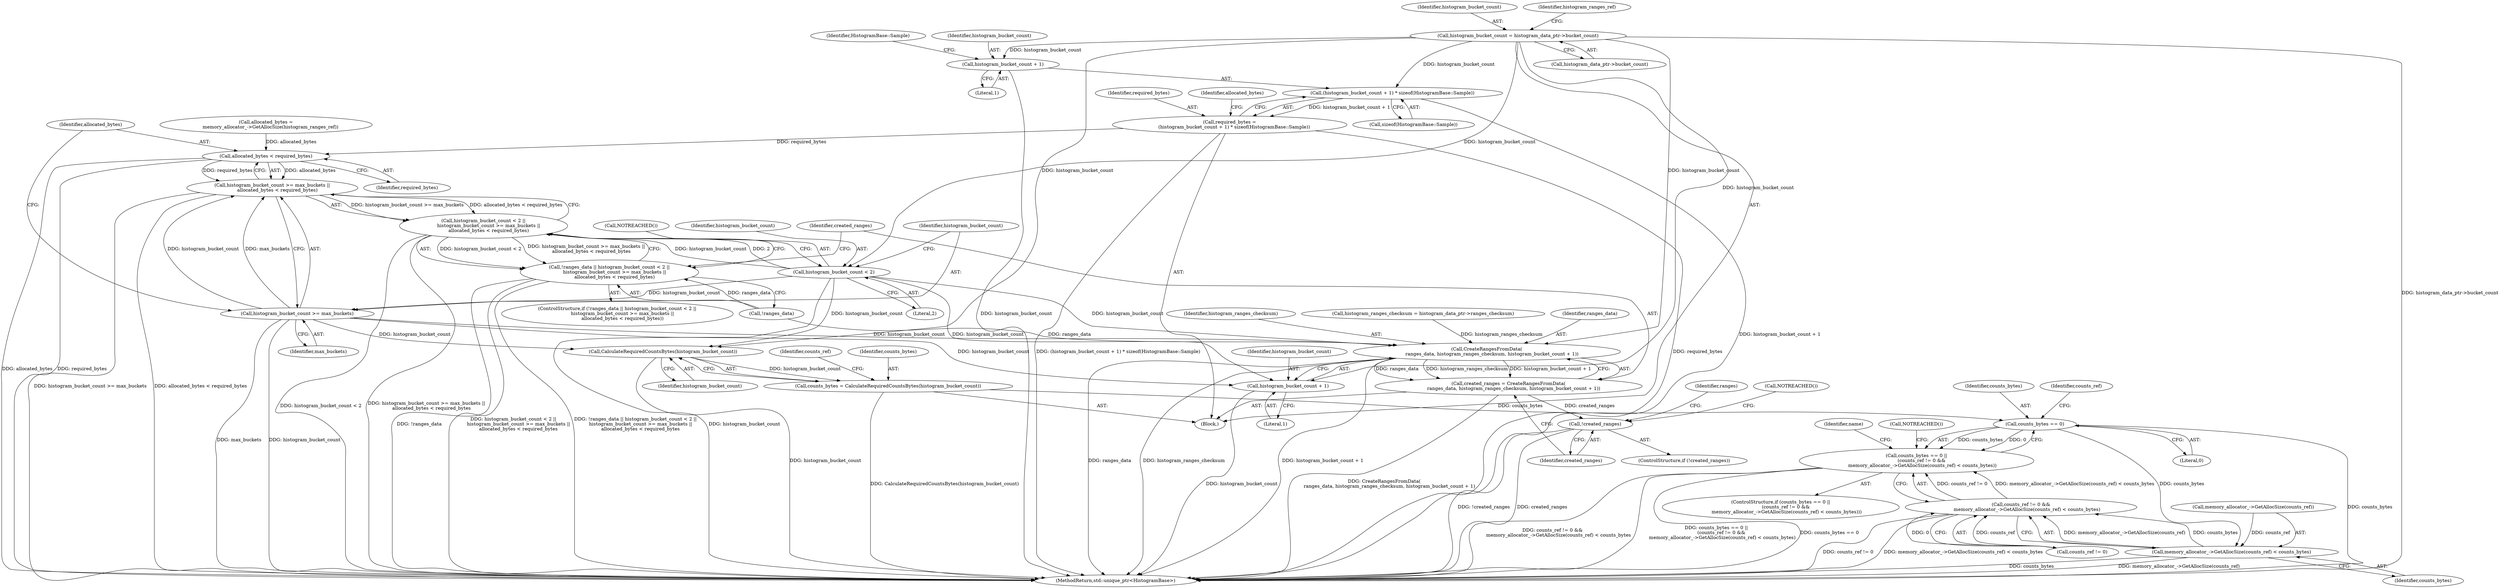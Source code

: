 digraph "0_Chrome_3f38b2253b19f9f9595f79fb92bfb5077e7b1959_1@pointer" {
"1000167" [label="(Call,histogram_bucket_count = histogram_data_ptr->bucket_count)"];
"1000205" [label="(Call,(histogram_bucket_count + 1) * sizeof(HistogramBase::Sample))"];
"1000203" [label="(Call,required_bytes =\n      (histogram_bucket_count + 1) * sizeof(HistogramBase::Sample))"];
"1000228" [label="(Call,allocated_bytes < required_bytes)"];
"1000224" [label="(Call,histogram_bucket_count >= max_buckets ||\n       allocated_bytes < required_bytes)"];
"1000220" [label="(Call,histogram_bucket_count < 2 ||\n       histogram_bucket_count >= max_buckets ||\n       allocated_bytes < required_bytes)"];
"1000217" [label="(Call,!ranges_data || histogram_bucket_count < 2 ||\n       histogram_bucket_count >= max_buckets ||\n       allocated_bytes < required_bytes)"];
"1000206" [label="(Call,histogram_bucket_count + 1)"];
"1000221" [label="(Call,histogram_bucket_count < 2)"];
"1000225" [label="(Call,histogram_bucket_count >= max_buckets)"];
"1000238" [label="(Call,CreateRangesFromData(\n       ranges_data, histogram_ranges_checksum, histogram_bucket_count + 1))"];
"1000236" [label="(Call,created_ranges = CreateRangesFromData(\n       ranges_data, histogram_ranges_checksum, histogram_bucket_count + 1))"];
"1000245" [label="(Call,!created_ranges)"];
"1000241" [label="(Call,histogram_bucket_count + 1)"];
"1000259" [label="(Call,CalculateRequiredCountsBytes(histogram_bucket_count))"];
"1000257" [label="(Call,counts_bytes = CalculateRequiredCountsBytes(histogram_bucket_count))"];
"1000271" [label="(Call,counts_bytes == 0)"];
"1000270" [label="(Call,counts_bytes == 0 ||\n       (counts_ref != 0 &&\n        memory_allocator_->GetAllocSize(counts_ref) < counts_bytes))"];
"1000278" [label="(Call,memory_allocator_->GetAllocSize(counts_ref) < counts_bytes)"];
"1000274" [label="(Call,counts_ref != 0 &&\n        memory_allocator_->GetAllocSize(counts_ref) < counts_bytes)"];
"1000278" [label="(Call,memory_allocator_->GetAllocSize(counts_ref) < counts_bytes)"];
"1000279" [label="(Call,memory_allocator_->GetAllocSize(counts_ref))"];
"1000242" [label="(Identifier,histogram_bucket_count)"];
"1000224" [label="(Call,histogram_bucket_count >= max_buckets ||\n       allocated_bytes < required_bytes)"];
"1000243" [label="(Literal,1)"];
"1000220" [label="(Call,histogram_bucket_count < 2 ||\n       histogram_bucket_count >= max_buckets ||\n       allocated_bytes < required_bytes)"];
"1000221" [label="(Call,histogram_bucket_count < 2)"];
"1000258" [label="(Identifier,counts_bytes)"];
"1000246" [label="(Identifier,created_ranges)"];
"1000281" [label="(Identifier,counts_bytes)"];
"1000257" [label="(Call,counts_bytes = CalculateRequiredCountsBytes(histogram_bucket_count))"];
"1000232" [label="(Call,NOTREACHED())"];
"1000273" [label="(Literal,0)"];
"1000212" [label="(Call,allocated_bytes =\n      memory_allocator_->GetAllocSize(histogram_ranges_ref))"];
"1000223" [label="(Literal,2)"];
"1000167" [label="(Call,histogram_bucket_count = histogram_data_ptr->bucket_count)"];
"1000270" [label="(Call,counts_bytes == 0 ||\n       (counts_ref != 0 &&\n        memory_allocator_->GetAllocSize(counts_ref) < counts_bytes))"];
"1000222" [label="(Identifier,histogram_bucket_count)"];
"1000205" [label="(Call,(histogram_bucket_count + 1) * sizeof(HistogramBase::Sample))"];
"1000206" [label="(Call,histogram_bucket_count + 1)"];
"1000225" [label="(Call,histogram_bucket_count >= max_buckets)"];
"1000248" [label="(Call,NOTREACHED())"];
"1000204" [label="(Identifier,required_bytes)"];
"1000213" [label="(Identifier,allocated_bytes)"];
"1000210" [label="(Identifier,HistogramBase::Sample)"];
"1000271" [label="(Call,counts_bytes == 0)"];
"1000290" [label="(Identifier,name)"];
"1000216" [label="(ControlStructure,if (!ranges_data || histogram_bucket_count < 2 ||\n       histogram_bucket_count >= max_buckets ||\n       allocated_bytes < required_bytes))"];
"1000390" [label="(MethodReturn,std::unique_ptr<HistogramBase>)"];
"1000169" [label="(Call,histogram_data_ptr->bucket_count)"];
"1000203" [label="(Call,required_bytes =\n      (histogram_bucket_count + 1) * sizeof(HistogramBase::Sample))"];
"1000230" [label="(Identifier,required_bytes)"];
"1000245" [label="(Call,!created_ranges)"];
"1000237" [label="(Identifier,created_ranges)"];
"1000217" [label="(Call,!ranges_data || histogram_bucket_count < 2 ||\n       histogram_bucket_count >= max_buckets ||\n       allocated_bytes < required_bytes)"];
"1000229" [label="(Identifier,allocated_bytes)"];
"1000240" [label="(Identifier,histogram_ranges_checksum)"];
"1000207" [label="(Identifier,histogram_bucket_count)"];
"1000168" [label="(Identifier,histogram_bucket_count)"];
"1000103" [label="(Block,)"];
"1000228" [label="(Call,allocated_bytes < required_bytes)"];
"1000275" [label="(Call,counts_ref != 0)"];
"1000241" [label="(Call,histogram_bucket_count + 1)"];
"1000244" [label="(ControlStructure,if (!created_ranges))"];
"1000253" [label="(Identifier,ranges)"];
"1000269" [label="(ControlStructure,if (counts_bytes == 0 ||\n       (counts_ref != 0 &&\n        memory_allocator_->GetAllocSize(counts_ref) < counts_bytes)))"];
"1000238" [label="(Call,CreateRangesFromData(\n       ranges_data, histogram_ranges_checksum, histogram_bucket_count + 1))"];
"1000272" [label="(Identifier,counts_bytes)"];
"1000226" [label="(Identifier,histogram_bucket_count)"];
"1000179" [label="(Call,histogram_ranges_checksum = histogram_data_ptr->ranges_checksum)"];
"1000263" [label="(Identifier,counts_ref)"];
"1000274" [label="(Call,counts_ref != 0 &&\n        memory_allocator_->GetAllocSize(counts_ref) < counts_bytes)"];
"1000283" [label="(Call,NOTREACHED())"];
"1000174" [label="(Identifier,histogram_ranges_ref)"];
"1000260" [label="(Identifier,histogram_bucket_count)"];
"1000276" [label="(Identifier,counts_ref)"];
"1000218" [label="(Call,!ranges_data)"];
"1000209" [label="(Call,sizeof(HistogramBase::Sample))"];
"1000259" [label="(Call,CalculateRequiredCountsBytes(histogram_bucket_count))"];
"1000208" [label="(Literal,1)"];
"1000236" [label="(Call,created_ranges = CreateRangesFromData(\n       ranges_data, histogram_ranges_checksum, histogram_bucket_count + 1))"];
"1000239" [label="(Identifier,ranges_data)"];
"1000227" [label="(Identifier,max_buckets)"];
"1000167" -> "1000103"  [label="AST: "];
"1000167" -> "1000169"  [label="CFG: "];
"1000168" -> "1000167"  [label="AST: "];
"1000169" -> "1000167"  [label="AST: "];
"1000174" -> "1000167"  [label="CFG: "];
"1000167" -> "1000390"  [label="DDG: histogram_data_ptr->bucket_count"];
"1000167" -> "1000205"  [label="DDG: histogram_bucket_count"];
"1000167" -> "1000206"  [label="DDG: histogram_bucket_count"];
"1000167" -> "1000221"  [label="DDG: histogram_bucket_count"];
"1000167" -> "1000238"  [label="DDG: histogram_bucket_count"];
"1000167" -> "1000241"  [label="DDG: histogram_bucket_count"];
"1000167" -> "1000259"  [label="DDG: histogram_bucket_count"];
"1000205" -> "1000203"  [label="AST: "];
"1000205" -> "1000209"  [label="CFG: "];
"1000206" -> "1000205"  [label="AST: "];
"1000209" -> "1000205"  [label="AST: "];
"1000203" -> "1000205"  [label="CFG: "];
"1000205" -> "1000390"  [label="DDG: histogram_bucket_count + 1"];
"1000205" -> "1000203"  [label="DDG: histogram_bucket_count + 1"];
"1000203" -> "1000103"  [label="AST: "];
"1000204" -> "1000203"  [label="AST: "];
"1000213" -> "1000203"  [label="CFG: "];
"1000203" -> "1000390"  [label="DDG: (histogram_bucket_count + 1) * sizeof(HistogramBase::Sample)"];
"1000203" -> "1000390"  [label="DDG: required_bytes"];
"1000203" -> "1000228"  [label="DDG: required_bytes"];
"1000228" -> "1000224"  [label="AST: "];
"1000228" -> "1000230"  [label="CFG: "];
"1000229" -> "1000228"  [label="AST: "];
"1000230" -> "1000228"  [label="AST: "];
"1000224" -> "1000228"  [label="CFG: "];
"1000228" -> "1000390"  [label="DDG: allocated_bytes"];
"1000228" -> "1000390"  [label="DDG: required_bytes"];
"1000228" -> "1000224"  [label="DDG: allocated_bytes"];
"1000228" -> "1000224"  [label="DDG: required_bytes"];
"1000212" -> "1000228"  [label="DDG: allocated_bytes"];
"1000224" -> "1000220"  [label="AST: "];
"1000224" -> "1000225"  [label="CFG: "];
"1000225" -> "1000224"  [label="AST: "];
"1000220" -> "1000224"  [label="CFG: "];
"1000224" -> "1000390"  [label="DDG: histogram_bucket_count >= max_buckets"];
"1000224" -> "1000390"  [label="DDG: allocated_bytes < required_bytes"];
"1000224" -> "1000220"  [label="DDG: histogram_bucket_count >= max_buckets"];
"1000224" -> "1000220"  [label="DDG: allocated_bytes < required_bytes"];
"1000225" -> "1000224"  [label="DDG: histogram_bucket_count"];
"1000225" -> "1000224"  [label="DDG: max_buckets"];
"1000220" -> "1000217"  [label="AST: "];
"1000220" -> "1000221"  [label="CFG: "];
"1000221" -> "1000220"  [label="AST: "];
"1000217" -> "1000220"  [label="CFG: "];
"1000220" -> "1000390"  [label="DDG: histogram_bucket_count < 2"];
"1000220" -> "1000390"  [label="DDG: histogram_bucket_count >= max_buckets ||\n       allocated_bytes < required_bytes"];
"1000220" -> "1000217"  [label="DDG: histogram_bucket_count < 2"];
"1000220" -> "1000217"  [label="DDG: histogram_bucket_count >= max_buckets ||\n       allocated_bytes < required_bytes"];
"1000221" -> "1000220"  [label="DDG: histogram_bucket_count"];
"1000221" -> "1000220"  [label="DDG: 2"];
"1000217" -> "1000216"  [label="AST: "];
"1000217" -> "1000218"  [label="CFG: "];
"1000218" -> "1000217"  [label="AST: "];
"1000232" -> "1000217"  [label="CFG: "];
"1000237" -> "1000217"  [label="CFG: "];
"1000217" -> "1000390"  [label="DDG: !ranges_data || histogram_bucket_count < 2 ||\n       histogram_bucket_count >= max_buckets ||\n       allocated_bytes < required_bytes"];
"1000217" -> "1000390"  [label="DDG: !ranges_data"];
"1000217" -> "1000390"  [label="DDG: histogram_bucket_count < 2 ||\n       histogram_bucket_count >= max_buckets ||\n       allocated_bytes < required_bytes"];
"1000218" -> "1000217"  [label="DDG: ranges_data"];
"1000206" -> "1000208"  [label="CFG: "];
"1000207" -> "1000206"  [label="AST: "];
"1000208" -> "1000206"  [label="AST: "];
"1000210" -> "1000206"  [label="CFG: "];
"1000206" -> "1000390"  [label="DDG: histogram_bucket_count"];
"1000221" -> "1000223"  [label="CFG: "];
"1000222" -> "1000221"  [label="AST: "];
"1000223" -> "1000221"  [label="AST: "];
"1000226" -> "1000221"  [label="CFG: "];
"1000221" -> "1000390"  [label="DDG: histogram_bucket_count"];
"1000221" -> "1000225"  [label="DDG: histogram_bucket_count"];
"1000221" -> "1000238"  [label="DDG: histogram_bucket_count"];
"1000221" -> "1000241"  [label="DDG: histogram_bucket_count"];
"1000221" -> "1000259"  [label="DDG: histogram_bucket_count"];
"1000225" -> "1000227"  [label="CFG: "];
"1000226" -> "1000225"  [label="AST: "];
"1000227" -> "1000225"  [label="AST: "];
"1000229" -> "1000225"  [label="CFG: "];
"1000225" -> "1000390"  [label="DDG: max_buckets"];
"1000225" -> "1000390"  [label="DDG: histogram_bucket_count"];
"1000225" -> "1000238"  [label="DDG: histogram_bucket_count"];
"1000225" -> "1000241"  [label="DDG: histogram_bucket_count"];
"1000225" -> "1000259"  [label="DDG: histogram_bucket_count"];
"1000238" -> "1000236"  [label="AST: "];
"1000238" -> "1000241"  [label="CFG: "];
"1000239" -> "1000238"  [label="AST: "];
"1000240" -> "1000238"  [label="AST: "];
"1000241" -> "1000238"  [label="AST: "];
"1000236" -> "1000238"  [label="CFG: "];
"1000238" -> "1000390"  [label="DDG: ranges_data"];
"1000238" -> "1000390"  [label="DDG: histogram_ranges_checksum"];
"1000238" -> "1000390"  [label="DDG: histogram_bucket_count + 1"];
"1000238" -> "1000236"  [label="DDG: ranges_data"];
"1000238" -> "1000236"  [label="DDG: histogram_ranges_checksum"];
"1000238" -> "1000236"  [label="DDG: histogram_bucket_count + 1"];
"1000218" -> "1000238"  [label="DDG: ranges_data"];
"1000179" -> "1000238"  [label="DDG: histogram_ranges_checksum"];
"1000236" -> "1000103"  [label="AST: "];
"1000237" -> "1000236"  [label="AST: "];
"1000246" -> "1000236"  [label="CFG: "];
"1000236" -> "1000390"  [label="DDG: CreateRangesFromData(\n       ranges_data, histogram_ranges_checksum, histogram_bucket_count + 1)"];
"1000236" -> "1000245"  [label="DDG: created_ranges"];
"1000245" -> "1000244"  [label="AST: "];
"1000245" -> "1000246"  [label="CFG: "];
"1000246" -> "1000245"  [label="AST: "];
"1000248" -> "1000245"  [label="CFG: "];
"1000253" -> "1000245"  [label="CFG: "];
"1000245" -> "1000390"  [label="DDG: !created_ranges"];
"1000245" -> "1000390"  [label="DDG: created_ranges"];
"1000241" -> "1000243"  [label="CFG: "];
"1000242" -> "1000241"  [label="AST: "];
"1000243" -> "1000241"  [label="AST: "];
"1000241" -> "1000390"  [label="DDG: histogram_bucket_count"];
"1000259" -> "1000257"  [label="AST: "];
"1000259" -> "1000260"  [label="CFG: "];
"1000260" -> "1000259"  [label="AST: "];
"1000257" -> "1000259"  [label="CFG: "];
"1000259" -> "1000390"  [label="DDG: histogram_bucket_count"];
"1000259" -> "1000257"  [label="DDG: histogram_bucket_count"];
"1000257" -> "1000103"  [label="AST: "];
"1000258" -> "1000257"  [label="AST: "];
"1000263" -> "1000257"  [label="CFG: "];
"1000257" -> "1000390"  [label="DDG: CalculateRequiredCountsBytes(histogram_bucket_count)"];
"1000257" -> "1000271"  [label="DDG: counts_bytes"];
"1000271" -> "1000270"  [label="AST: "];
"1000271" -> "1000273"  [label="CFG: "];
"1000272" -> "1000271"  [label="AST: "];
"1000273" -> "1000271"  [label="AST: "];
"1000276" -> "1000271"  [label="CFG: "];
"1000270" -> "1000271"  [label="CFG: "];
"1000271" -> "1000390"  [label="DDG: counts_bytes"];
"1000271" -> "1000270"  [label="DDG: counts_bytes"];
"1000271" -> "1000270"  [label="DDG: 0"];
"1000271" -> "1000278"  [label="DDG: counts_bytes"];
"1000270" -> "1000269"  [label="AST: "];
"1000270" -> "1000274"  [label="CFG: "];
"1000274" -> "1000270"  [label="AST: "];
"1000283" -> "1000270"  [label="CFG: "];
"1000290" -> "1000270"  [label="CFG: "];
"1000270" -> "1000390"  [label="DDG: counts_ref != 0 &&\n        memory_allocator_->GetAllocSize(counts_ref) < counts_bytes"];
"1000270" -> "1000390"  [label="DDG: counts_bytes == 0 ||\n       (counts_ref != 0 &&\n        memory_allocator_->GetAllocSize(counts_ref) < counts_bytes)"];
"1000270" -> "1000390"  [label="DDG: counts_bytes == 0"];
"1000274" -> "1000270"  [label="DDG: counts_ref != 0"];
"1000274" -> "1000270"  [label="DDG: memory_allocator_->GetAllocSize(counts_ref) < counts_bytes"];
"1000278" -> "1000274"  [label="AST: "];
"1000278" -> "1000281"  [label="CFG: "];
"1000279" -> "1000278"  [label="AST: "];
"1000281" -> "1000278"  [label="AST: "];
"1000274" -> "1000278"  [label="CFG: "];
"1000278" -> "1000390"  [label="DDG: counts_bytes"];
"1000278" -> "1000390"  [label="DDG: memory_allocator_->GetAllocSize(counts_ref)"];
"1000278" -> "1000274"  [label="DDG: memory_allocator_->GetAllocSize(counts_ref)"];
"1000278" -> "1000274"  [label="DDG: counts_bytes"];
"1000279" -> "1000278"  [label="DDG: counts_ref"];
"1000274" -> "1000275"  [label="CFG: "];
"1000275" -> "1000274"  [label="AST: "];
"1000274" -> "1000390"  [label="DDG: counts_ref != 0"];
"1000274" -> "1000390"  [label="DDG: memory_allocator_->GetAllocSize(counts_ref) < counts_bytes"];
"1000275" -> "1000274"  [label="DDG: counts_ref"];
"1000275" -> "1000274"  [label="DDG: 0"];
}

